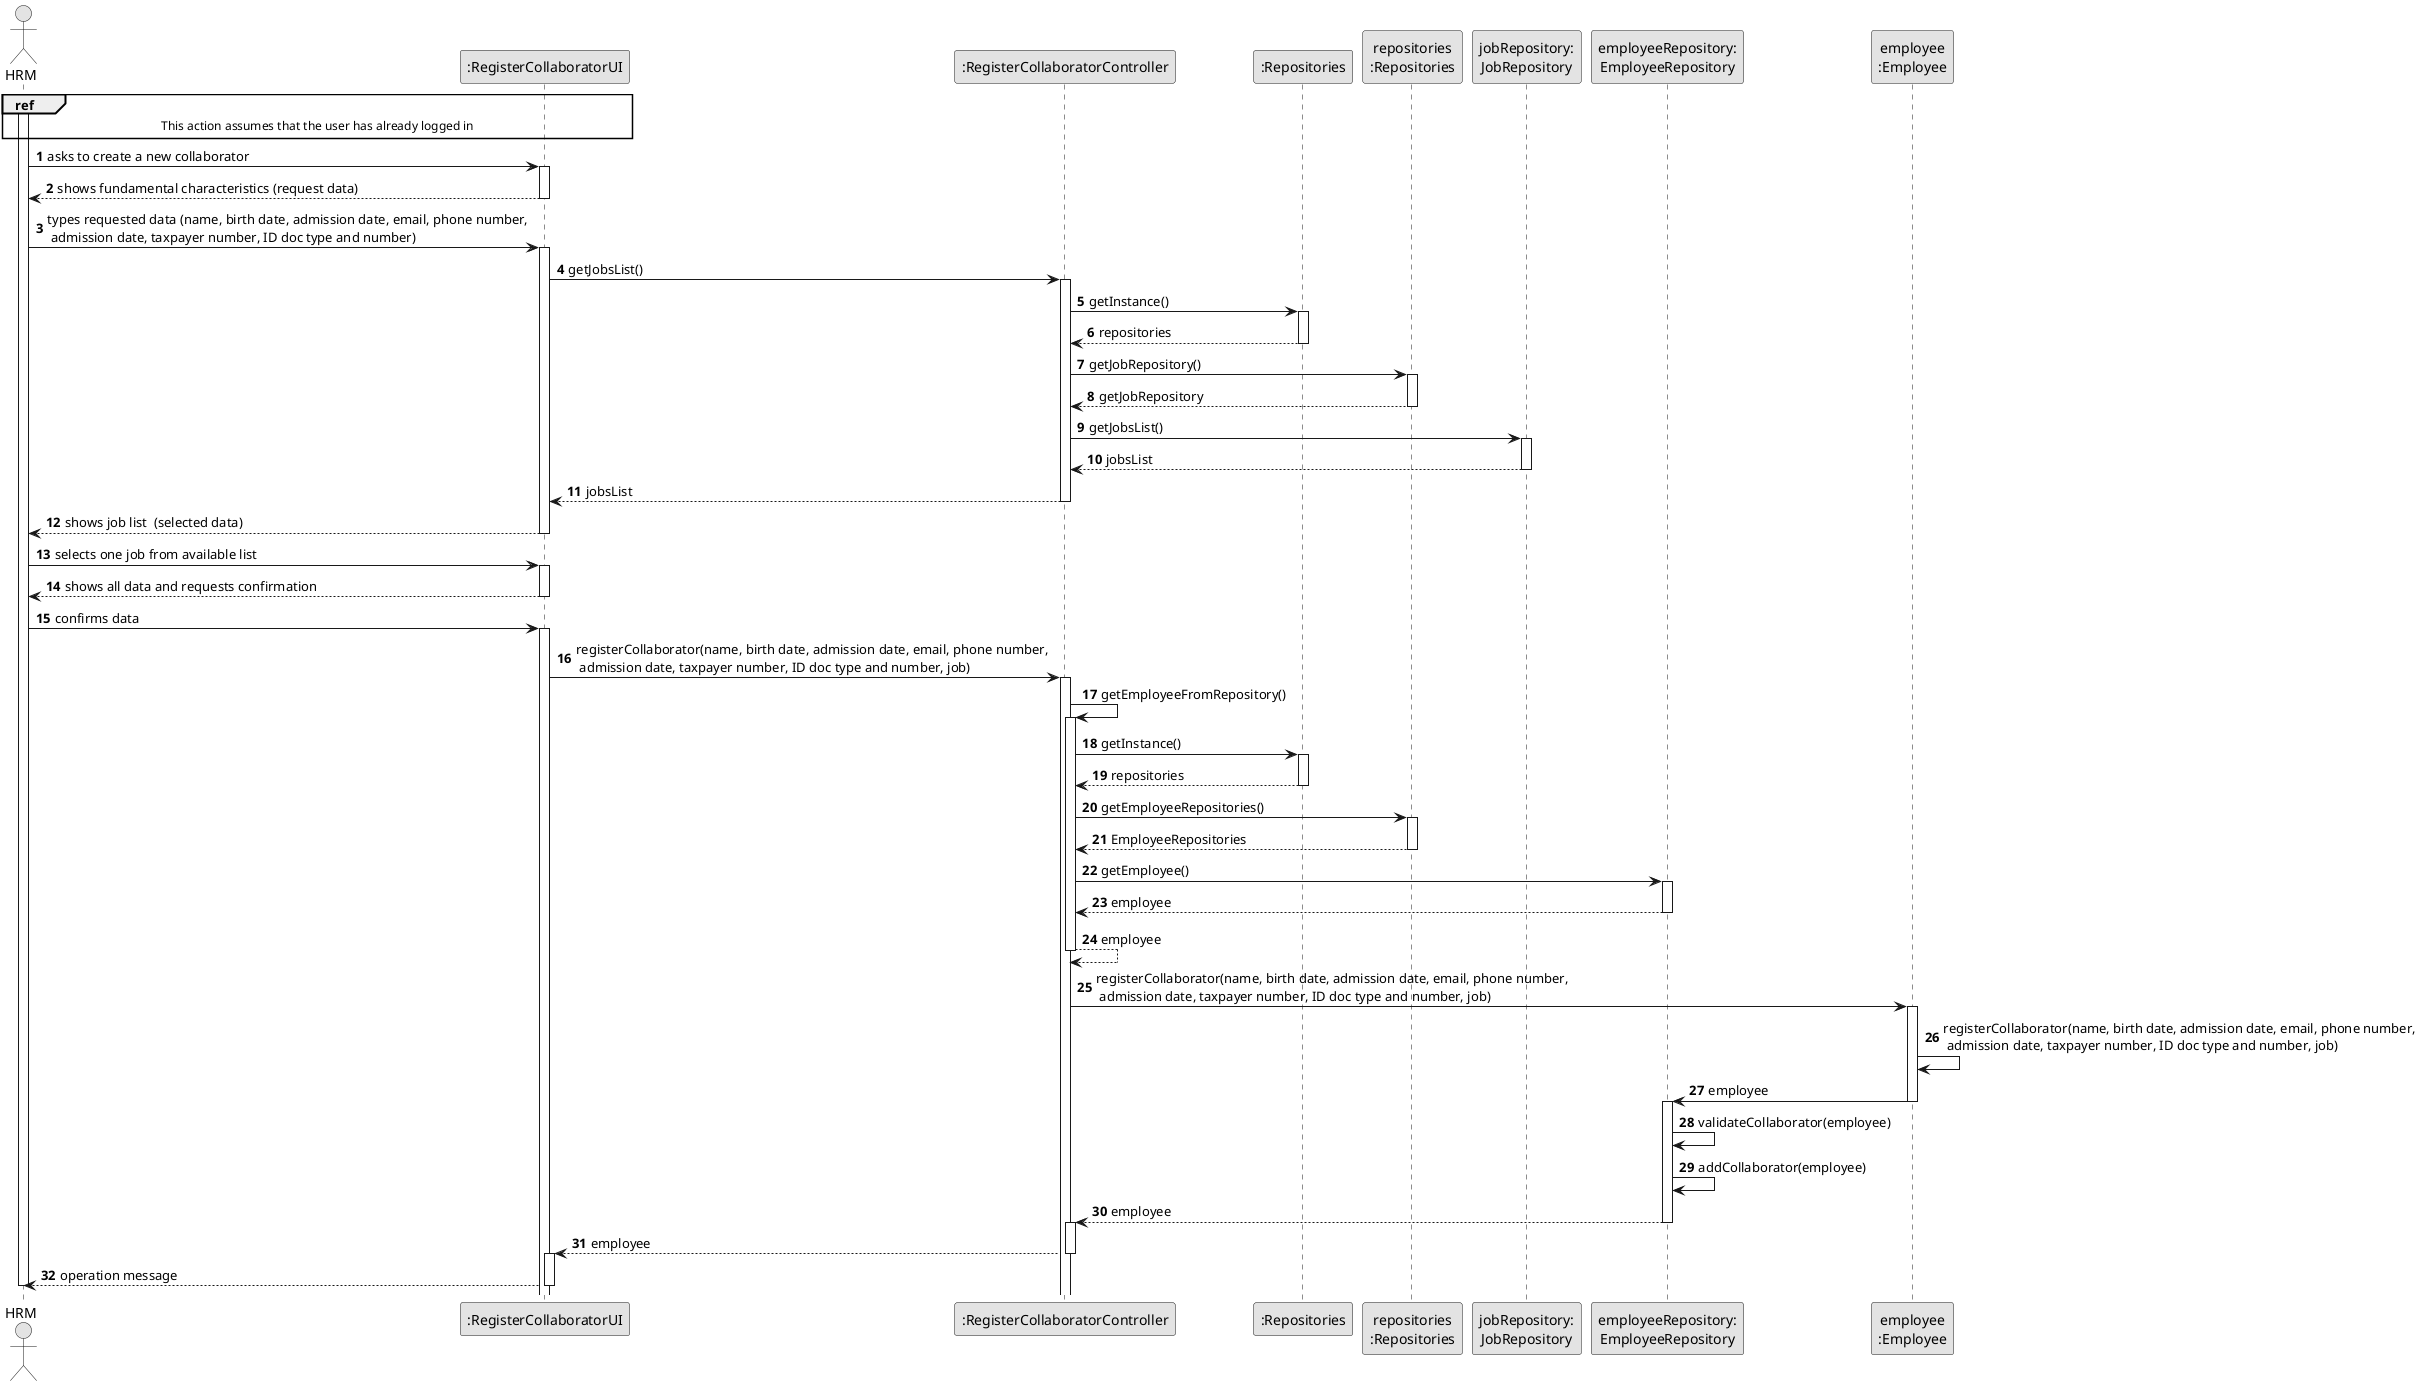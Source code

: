 @startuml
skinparam monochrome true
skinparam packageStyle rectangle
skinparam shadowing false

autonumber

actor "HRM" as HRM
participant ":RegisterCollaboratorUI" as UI
participant ":RegisterCollaboratorController" as CTRL
participant ":Repositories" as RepositorySingleton
participant "repositories\n:Repositories" as PLAT
participant "jobRepository:\nJobRepository" as JobRepository
participant "employeeRepository:\nEmployeeRepository" as EmployeeRepository
participant "employee\n:Employee" as ORG



activate HRM

ref over HRM, UI : This action assumes that the user has already logged in
HRM -> UI : asks to create a new collaborator
activate UI

UI --> HRM : shows fundamental characteristics (request data)
deactivate UI

HRM -> UI : types requested data (name, birth date, admission date, email, phone number,\n admission date, taxpayer number, ID doc type and number)
activate UI

UI -> CTRL  : getJobsList()
activate CTRL

CTRL -> RepositorySingleton : getInstance()
activate RepositorySingleton

RepositorySingleton --> CTRL: repositories
deactivate RepositorySingleton

CTRL -> PLAT : getJobRepository()
activate PLAT

PLAT --> CTRL: getJobRepository
deactivate PLAT

CTRL -> JobRepository : getJobsList()
activate JobRepository

JobRepository --> CTRL : jobsList
deactivate JobRepository

CTRL --> UI : jobsList
deactivate CTRL

UI --> HRM : shows job list  (selected data)
deactivate UI

HRM -> UI : selects one job from available list
activate UI


UI --> HRM : shows all data and requests confirmation
deactivate UI

HRM -> UI : confirms data
activate UI

UI -> CTRL : registerCollaborator(name, birth date, admission date, email, phone number,\n admission date, taxpayer number, ID doc type and number, job)
activate CTRL

CTRL->CTRL: getEmployeeFromRepository()

                activate CTRL
                CTRL -> RepositorySingleton : getInstance()
                activate RepositorySingleton

                RepositorySingleton --> CTRL : repositories
                deactivate RepositorySingleton

                CTRL -> PLAT : getEmployeeRepositories()
                activate PLAT


                PLAT --> CTRL : EmployeeRepositories
                deactivate PLAT


                CTRL -> EmployeeRepository: getEmployee()
                activate EmployeeRepository
                EmployeeRepository -->CTRL: employee
                deactivate EmployeeRepository

            CTRL-->CTRL: employee
            deactivate CTRL

CTRL -> ORG : registerCollaborator(name, birth date, admission date, email, phone number,\n admission date, taxpayer number, ID doc type and number, job)
activate ORG


ORG -> ORG: registerCollaborator(name, birth date, admission date, email, phone number,\n admission date, taxpayer number, ID doc type and number, job)


ORG -> EmployeeRepository: employee
deactivate ORG
activate EmployeeRepository
EmployeeRepository -> EmployeeRepository: validateCollaborator(employee)
EmployeeRepository -> EmployeeRepository: addCollaborator(employee)


EmployeeRepository --> CTRL: employee

deactivate  EmployeeRepository
activate CTRL
CTRL --> UI : employee

deactivate CTRL
activate UI
UI --> HRM: operation message
deactivate UI

deactivate HRM













@enduml